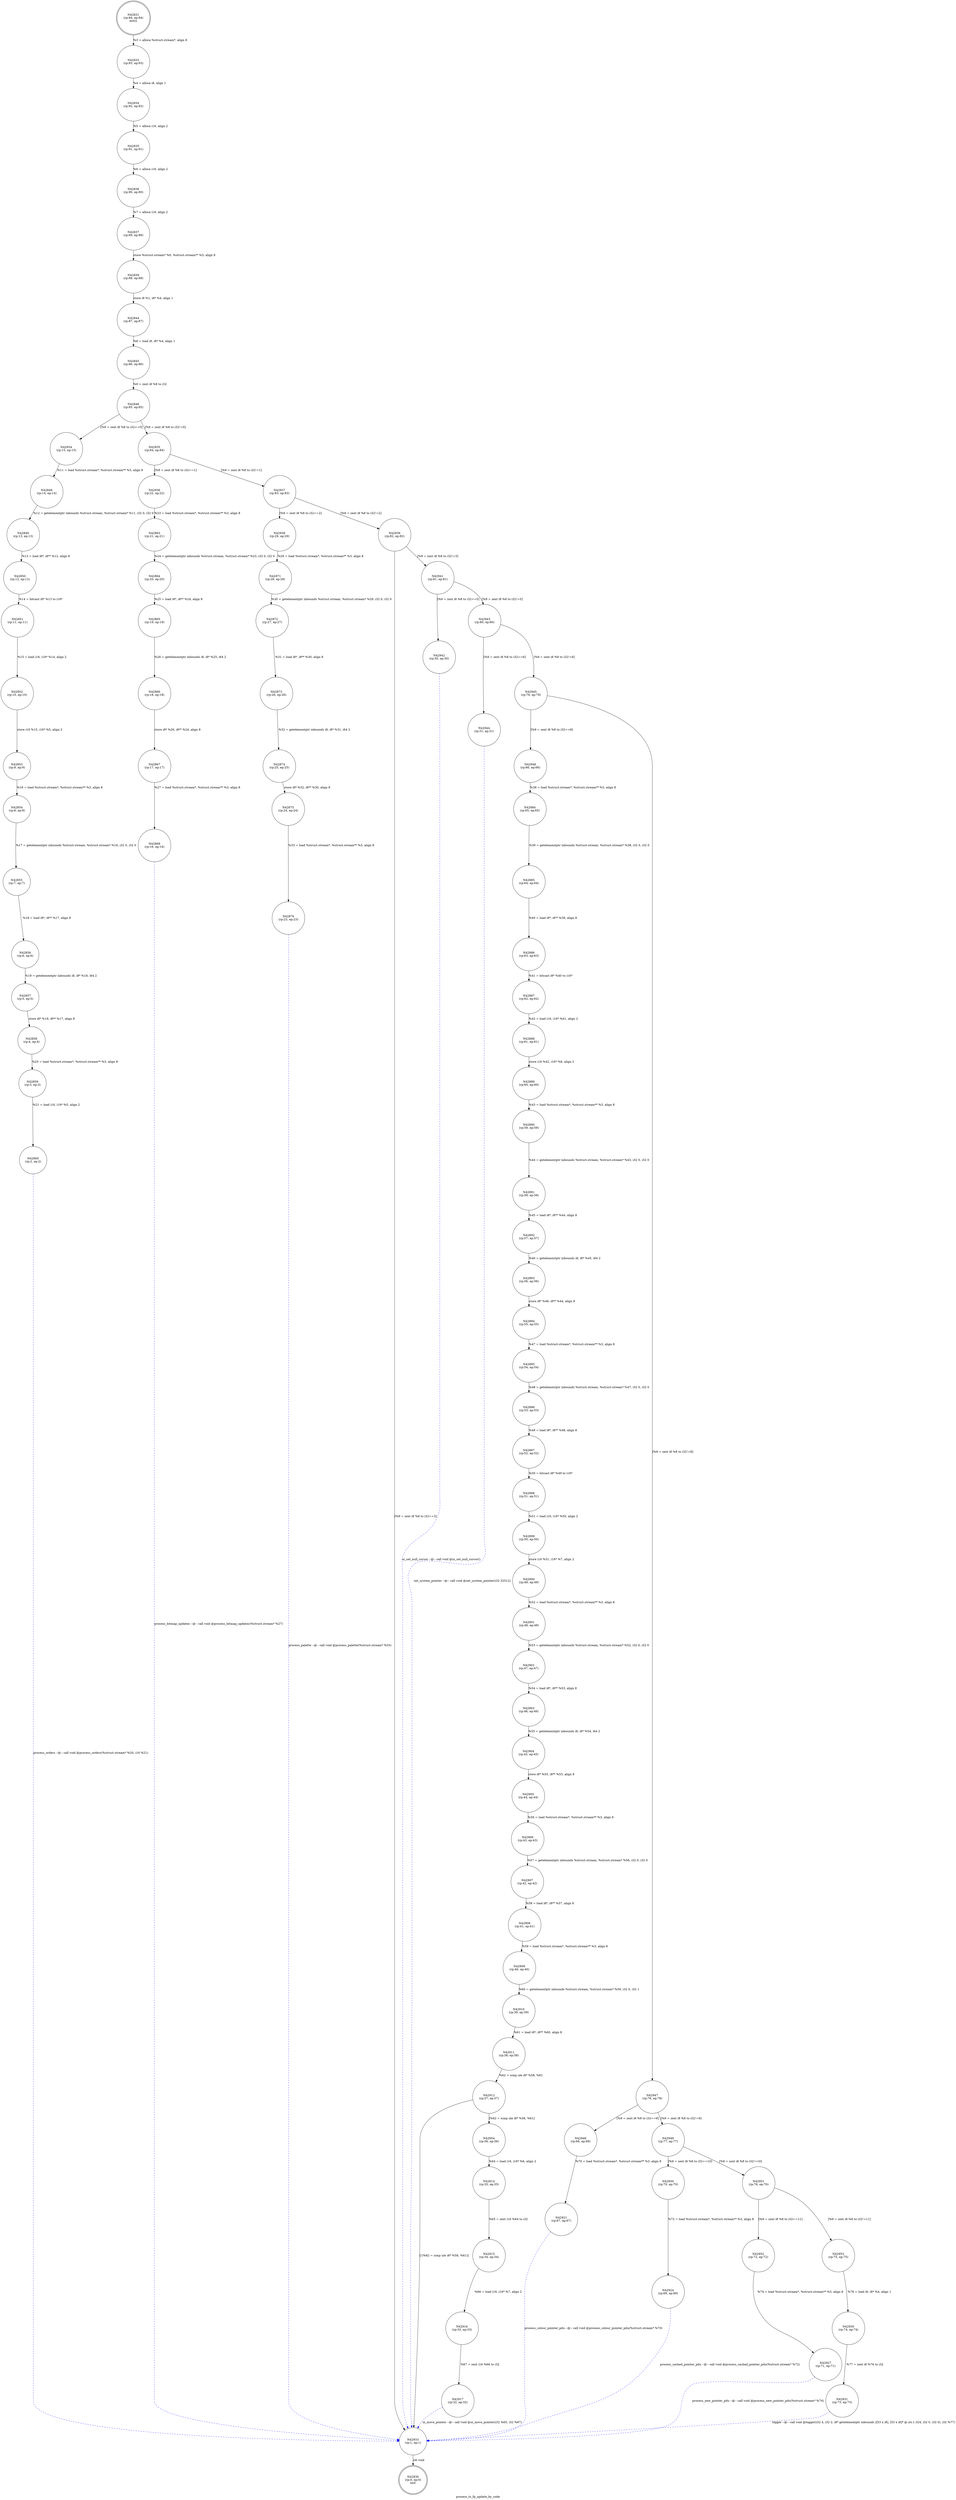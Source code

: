 digraph process_ts_fp_update_by_code {
label="process_ts_fp_update_by_code"
42830 [label="N42830\n(rp:0, ep:0)\nexit", shape="doublecircle"]
42831 [label="N42831\n(rp:94, ep:94)\nentry", shape="doublecircle"]
42831 -> 42833 [label="%3 = alloca %struct.stream*, align 8"]
42833 [label="N42833\n(rp:93, ep:93)", shape="circle"]
42833 -> 42834 [label="%4 = alloca i8, align 1"]
42834 [label="N42834\n(rp:92, ep:92)", shape="circle"]
42834 -> 42835 [label="%5 = alloca i16, align 2"]
42835 [label="N42835\n(rp:91, ep:91)", shape="circle"]
42835 -> 42836 [label="%6 = alloca i16, align 2"]
42836 [label="N42836\n(rp:90, ep:90)", shape="circle"]
42836 -> 42837 [label="%7 = alloca i16, align 2"]
42837 [label="N42837\n(rp:89, ep:89)", shape="circle"]
42837 -> 42839 [label="store %struct.stream* %0, %struct.stream** %3, align 8"]
42839 [label="N42839\n(rp:88, ep:88)", shape="circle"]
42839 -> 42844 [label="store i8 %1, i8* %4, align 1"]
42844 [label="N42844\n(rp:87, ep:87)", shape="circle"]
42844 -> 42845 [label="%8 = load i8, i8* %4, align 1"]
42845 [label="N42845\n(rp:86, ep:86)", shape="circle"]
42845 -> 42846 [label="%9 = zext i8 %8 to i32"]
42846 [label="N42846\n(rp:85, ep:85)", shape="circle"]
42846 -> 42934 [label="[%9 = zext i8 %8 to i32==0]"]
42846 -> 42935 [label="[%9 = zext i8 %8 to i32!=0]"]
42848 [label="N42848\n(rp:14, ep:14)", shape="circle"]
42848 -> 42849 [label="%12 = getelementptr inbounds %struct.stream, %struct.stream* %11, i32 0, i32 0"]
42849 [label="N42849\n(rp:13, ep:13)", shape="circle"]
42849 -> 42850 [label="%13 = load i8*, i8** %12, align 8"]
42850 [label="N42850\n(rp:12, ep:12)", shape="circle"]
42850 -> 42851 [label="%14 = bitcast i8* %13 to i16*"]
42851 [label="N42851\n(rp:11, ep:11)", shape="circle"]
42851 -> 42852 [label="%15 = load i16, i16* %14, align 2"]
42852 [label="N42852\n(rp:10, ep:10)", shape="circle"]
42852 -> 42853 [label="store i16 %15, i16* %5, align 2"]
42853 [label="N42853\n(rp:9, ep:9)", shape="circle"]
42853 -> 42854 [label="%16 = load %struct.stream*, %struct.stream** %3, align 8"]
42854 [label="N42854\n(rp:8, ep:8)", shape="circle"]
42854 -> 42855 [label="%17 = getelementptr inbounds %struct.stream, %struct.stream* %16, i32 0, i32 0"]
42855 [label="N42855\n(rp:7, ep:7)", shape="circle"]
42855 -> 42856 [label="%18 = load i8*, i8** %17, align 8"]
42856 [label="N42856\n(rp:6, ep:6)", shape="circle"]
42856 -> 42857 [label="%19 = getelementptr inbounds i8, i8* %18, i64 2"]
42857 [label="N42857\n(rp:5, ep:5)", shape="circle"]
42857 -> 42858 [label="store i8* %19, i8** %17, align 8"]
42858 [label="N42858\n(rp:4, ep:4)", shape="circle"]
42858 -> 42859 [label="%20 = load %struct.stream*, %struct.stream** %3, align 8"]
42859 [label="N42859\n(rp:3, ep:3)", shape="circle"]
42859 -> 42860 [label="%21 = load i16, i16* %5, align 2"]
42860 [label="N42860\n(rp:2, ep:2)", shape="circle"]
42860 -> 42933 [label="process_orders --@-- call void @process_orders(%struct.stream* %20, i16 %21)", style="dashed", color="blue"]
42863 [label="N42863\n(rp:21, ep:21)", shape="circle"]
42863 -> 42864 [label="%24 = getelementptr inbounds %struct.stream, %struct.stream* %23, i32 0, i32 0"]
42864 [label="N42864\n(rp:20, ep:20)", shape="circle"]
42864 -> 42865 [label="%25 = load i8*, i8** %24, align 8"]
42865 [label="N42865\n(rp:19, ep:19)", shape="circle"]
42865 -> 42866 [label="%26 = getelementptr inbounds i8, i8* %25, i64 2"]
42866 [label="N42866\n(rp:18, ep:18)", shape="circle"]
42866 -> 42867 [label="store i8* %26, i8** %24, align 8"]
42867 [label="N42867\n(rp:17, ep:17)", shape="circle"]
42867 -> 42868 [label="%27 = load %struct.stream*, %struct.stream** %3, align 8"]
42868 [label="N42868\n(rp:16, ep:16)", shape="circle"]
42868 -> 42933 [label="process_bitmap_updates --@-- call void @process_bitmap_updates(%struct.stream* %27)", style="dashed", color="blue"]
42871 [label="N42871\n(rp:28, ep:28)", shape="circle"]
42871 -> 42872 [label="%30 = getelementptr inbounds %struct.stream, %struct.stream* %29, i32 0, i32 0"]
42872 [label="N42872\n(rp:27, ep:27)", shape="circle"]
42872 -> 42873 [label="%31 = load i8*, i8** %30, align 8"]
42873 [label="N42873\n(rp:26, ep:26)", shape="circle"]
42873 -> 42874 [label="%32 = getelementptr inbounds i8, i8* %31, i64 2"]
42874 [label="N42874\n(rp:25, ep:25)", shape="circle"]
42874 -> 42875 [label="store i8* %32, i8** %30, align 8"]
42875 [label="N42875\n(rp:24, ep:24)", shape="circle"]
42875 -> 42876 [label="%33 = load %struct.stream*, %struct.stream** %3, align 8"]
42876 [label="N42876\n(rp:23, ep:23)", shape="circle"]
42876 -> 42933 [label="process_palette --@-- call void @process_palette(%struct.stream* %33)", style="dashed", color="blue"]
42884 [label="N42884\n(rp:65, ep:65)", shape="circle"]
42884 -> 42885 [label="%39 = getelementptr inbounds %struct.stream, %struct.stream* %38, i32 0, i32 0"]
42885 [label="N42885\n(rp:64, ep:64)", shape="circle"]
42885 -> 42886 [label="%40 = load i8*, i8** %39, align 8"]
42886 [label="N42886\n(rp:63, ep:63)", shape="circle"]
42886 -> 42887 [label="%41 = bitcast i8* %40 to i16*"]
42887 [label="N42887\n(rp:62, ep:62)", shape="circle"]
42887 -> 42888 [label="%42 = load i16, i16* %41, align 2"]
42888 [label="N42888\n(rp:61, ep:61)", shape="circle"]
42888 -> 42889 [label="store i16 %42, i16* %6, align 2"]
42889 [label="N42889\n(rp:60, ep:60)", shape="circle"]
42889 -> 42890 [label="%43 = load %struct.stream*, %struct.stream** %3, align 8"]
42890 [label="N42890\n(rp:59, ep:59)", shape="circle"]
42890 -> 42891 [label="%44 = getelementptr inbounds %struct.stream, %struct.stream* %43, i32 0, i32 0"]
42891 [label="N42891\n(rp:58, ep:58)", shape="circle"]
42891 -> 42892 [label="%45 = load i8*, i8** %44, align 8"]
42892 [label="N42892\n(rp:57, ep:57)", shape="circle"]
42892 -> 42893 [label="%46 = getelementptr inbounds i8, i8* %45, i64 2"]
42893 [label="N42893\n(rp:56, ep:56)", shape="circle"]
42893 -> 42894 [label="store i8* %46, i8** %44, align 8"]
42894 [label="N42894\n(rp:55, ep:55)", shape="circle"]
42894 -> 42895 [label="%47 = load %struct.stream*, %struct.stream** %3, align 8"]
42895 [label="N42895\n(rp:54, ep:54)", shape="circle"]
42895 -> 42896 [label="%48 = getelementptr inbounds %struct.stream, %struct.stream* %47, i32 0, i32 0"]
42896 [label="N42896\n(rp:53, ep:53)", shape="circle"]
42896 -> 42897 [label="%49 = load i8*, i8** %48, align 8"]
42897 [label="N42897\n(rp:52, ep:52)", shape="circle"]
42897 -> 42898 [label="%50 = bitcast i8* %49 to i16*"]
42898 [label="N42898\n(rp:51, ep:51)", shape="circle"]
42898 -> 42899 [label="%51 = load i16, i16* %50, align 2"]
42899 [label="N42899\n(rp:50, ep:50)", shape="circle"]
42899 -> 42900 [label="store i16 %51, i16* %7, align 2"]
42900 [label="N42900\n(rp:49, ep:49)", shape="circle"]
42900 -> 42901 [label="%52 = load %struct.stream*, %struct.stream** %3, align 8"]
42901 [label="N42901\n(rp:48, ep:48)", shape="circle"]
42901 -> 42902 [label="%53 = getelementptr inbounds %struct.stream, %struct.stream* %52, i32 0, i32 0"]
42902 [label="N42902\n(rp:47, ep:47)", shape="circle"]
42902 -> 42903 [label="%54 = load i8*, i8** %53, align 8"]
42903 [label="N42903\n(rp:46, ep:46)", shape="circle"]
42903 -> 42904 [label="%55 = getelementptr inbounds i8, i8* %54, i64 2"]
42904 [label="N42904\n(rp:45, ep:45)", shape="circle"]
42904 -> 42905 [label="store i8* %55, i8** %53, align 8"]
42905 [label="N42905\n(rp:44, ep:44)", shape="circle"]
42905 -> 42906 [label="%56 = load %struct.stream*, %struct.stream** %3, align 8"]
42906 [label="N42906\n(rp:43, ep:43)", shape="circle"]
42906 -> 42907 [label="%57 = getelementptr inbounds %struct.stream, %struct.stream* %56, i32 0, i32 0"]
42907 [label="N42907\n(rp:42, ep:42)", shape="circle"]
42907 -> 42908 [label="%58 = load i8*, i8** %57, align 8"]
42908 [label="N42908\n(rp:41, ep:41)", shape="circle"]
42908 -> 42909 [label="%59 = load %struct.stream*, %struct.stream** %3, align 8"]
42909 [label="N42909\n(rp:40, ep:40)", shape="circle"]
42909 -> 42910 [label="%60 = getelementptr inbounds %struct.stream, %struct.stream* %59, i32 0, i32 1"]
42910 [label="N42910\n(rp:39, ep:39)", shape="circle"]
42910 -> 42911 [label="%61 = load i8*, i8** %60, align 8"]
42911 [label="N42911\n(rp:38, ep:38)", shape="circle"]
42911 -> 42912 [label="%62 = icmp ule i8* %58, %61"]
42912 [label="N42912\n(rp:37, ep:37)", shape="circle"]
42912 -> 42954 [label="[%62 = icmp ule i8* %58, %61]"]
42912 -> 42933 [label="[!(%62 = icmp ule i8* %58, %61)]"]
42914 [label="N42914\n(rp:35, ep:35)", shape="circle"]
42914 -> 42915 [label="%65 = zext i16 %64 to i32"]
42915 [label="N42915\n(rp:34, ep:34)", shape="circle"]
42915 -> 42916 [label="%66 = load i16, i16* %7, align 2"]
42916 [label="N42916\n(rp:33, ep:33)", shape="circle"]
42916 -> 42917 [label="%67 = zext i16 %66 to i32"]
42917 [label="N42917\n(rp:32, ep:32)", shape="circle"]
42917 -> 42933 [label="ui_move_pointer --@-- call void @ui_move_pointer(i32 %65, i32 %67)", style="dashed", color="blue"]
42921 [label="N42921\n(rp:67, ep:67)", shape="circle"]
42921 -> 42933 [label="process_colour_pointer_pdu --@-- call void @process_colour_pointer_pdu(%struct.stream* %70)", style="dashed", color="blue"]
42924 [label="N42924\n(rp:69, ep:69)", shape="circle"]
42924 -> 42933 [label="process_cached_pointer_pdu --@-- call void @process_cached_pointer_pdu(%struct.stream* %72)", style="dashed", color="blue"]
42927 [label="N42927\n(rp:71, ep:71)", shape="circle"]
42927 -> 42933 [label="process_new_pointer_pdu --@-- call void @process_new_pointer_pdu(%struct.stream* %74)", style="dashed", color="blue"]
42930 [label="N42930\n(rp:74, ep:74)", shape="circle"]
42930 -> 42931 [label="%77 = zext i8 %76 to i32"]
42931 [label="N42931\n(rp:73, ep:73)", shape="circle"]
42931 -> 42933 [label="logger --@-- call void @logger(i32 4, i32 2, i8* getelementptr inbounds ([53 x i8], [53 x i8]* @.str.1.324, i32 0, i32 0), i32 %77)", style="dashed", color="blue"]
42933 [label="N42933\n(rp:1, ep:1)", shape="circle"]
42933 -> 42830 [label="ret void"]
42934 [label="N42934\n(rp:15, ep:15)", shape="circle"]
42934 -> 42848 [label="%11 = load %struct.stream*, %struct.stream** %3, align 8"]
42935 [label="N42935\n(rp:84, ep:84)", shape="circle"]
42935 -> 42936 [label="[%9 = zext i8 %8 to i32==1]"]
42935 -> 42937 [label="[%9 = zext i8 %8 to i32!=1]"]
42936 [label="N42936\n(rp:22, ep:22)", shape="circle"]
42936 -> 42863 [label="%23 = load %struct.stream*, %struct.stream** %3, align 8"]
42937 [label="N42937\n(rp:83, ep:83)", shape="circle"]
42937 -> 42938 [label="[%9 = zext i8 %8 to i32==2]"]
42937 -> 42939 [label="[%9 = zext i8 %8 to i32!=2]"]
42938 [label="N42938\n(rp:29, ep:29)", shape="circle"]
42938 -> 42871 [label="%29 = load %struct.stream*, %struct.stream** %3, align 8"]
42939 [label="N42939\n(rp:82, ep:82)", shape="circle"]
42939 -> 42941 [label="[%9 = zext i8 %8 to i32!=3]"]
42939 -> 42933 [label="[%9 = zext i8 %8 to i32==3]"]
42941 [label="N42941\n(rp:81, ep:81)", shape="circle"]
42941 -> 42942 [label="[%9 = zext i8 %8 to i32==5]"]
42941 -> 42943 [label="[%9 = zext i8 %8 to i32!=5]"]
42942 [label="N42942\n(rp:30, ep:30)", shape="circle"]
42942 -> 42933 [label="ui_set_null_cursor --@-- call void @ui_set_null_cursor()", style="dashed", color="blue"]
42943 [label="N42943\n(rp:80, ep:80)", shape="circle"]
42943 -> 42944 [label="[%9 = zext i8 %8 to i32==6]"]
42943 -> 42945 [label="[%9 = zext i8 %8 to i32!=6]"]
42944 [label="N42944\n(rp:31, ep:31)", shape="circle"]
42944 -> 42933 [label="set_system_pointer --@-- call void @set_system_pointer(i32 32512)", style="dashed", color="blue"]
42945 [label="N42945\n(rp:79, ep:79)", shape="circle"]
42945 -> 42946 [label="[%9 = zext i8 %8 to i32==8]"]
42945 -> 42947 [label="[%9 = zext i8 %8 to i32!=8]"]
42946 [label="N42946\n(rp:66, ep:66)", shape="circle"]
42946 -> 42884 [label="%38 = load %struct.stream*, %struct.stream** %3, align 8"]
42947 [label="N42947\n(rp:78, ep:78)", shape="circle"]
42947 -> 42948 [label="[%9 = zext i8 %8 to i32==9]"]
42947 -> 42949 [label="[%9 = zext i8 %8 to i32!=9]"]
42948 [label="N42948\n(rp:68, ep:68)", shape="circle"]
42948 -> 42921 [label="%70 = load %struct.stream*, %struct.stream** %3, align 8"]
42949 [label="N42949\n(rp:77, ep:77)", shape="circle"]
42949 -> 42950 [label="[%9 = zext i8 %8 to i32==10]"]
42949 -> 42951 [label="[%9 = zext i8 %8 to i32!=10]"]
42950 [label="N42950\n(rp:70, ep:70)", shape="circle"]
42950 -> 42924 [label="%72 = load %struct.stream*, %struct.stream** %3, align 8"]
42951 [label="N42951\n(rp:76, ep:76)", shape="circle"]
42951 -> 42952 [label="[%9 = zext i8 %8 to i32==11]"]
42951 -> 42953 [label="[%9 = zext i8 %8 to i32!=11]"]
42952 [label="N42952\n(rp:72, ep:72)", shape="circle"]
42952 -> 42927 [label="%74 = load %struct.stream*, %struct.stream** %3, align 8"]
42953 [label="N42953\n(rp:75, ep:75)", shape="circle"]
42953 -> 42930 [label="%76 = load i8, i8* %4, align 1"]
42954 [label="N42954\n(rp:36, ep:36)", shape="circle"]
42954 -> 42914 [label="%64 = load i16, i16* %6, align 2"]
}
